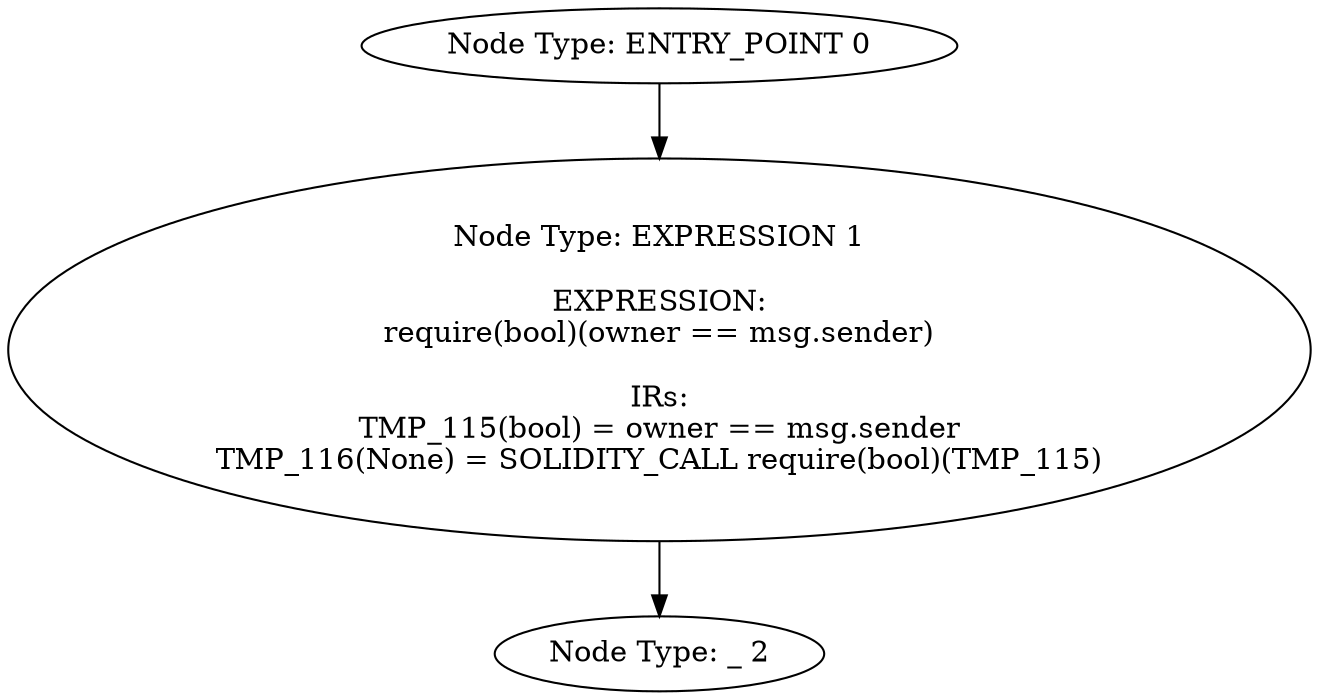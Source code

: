 digraph{
0[label="Node Type: ENTRY_POINT 0
"];
0->1;
1[label="Node Type: EXPRESSION 1

EXPRESSION:
require(bool)(owner == msg.sender)

IRs:
TMP_115(bool) = owner == msg.sender
TMP_116(None) = SOLIDITY_CALL require(bool)(TMP_115)"];
1->2;
2[label="Node Type: _ 2
"];
}
